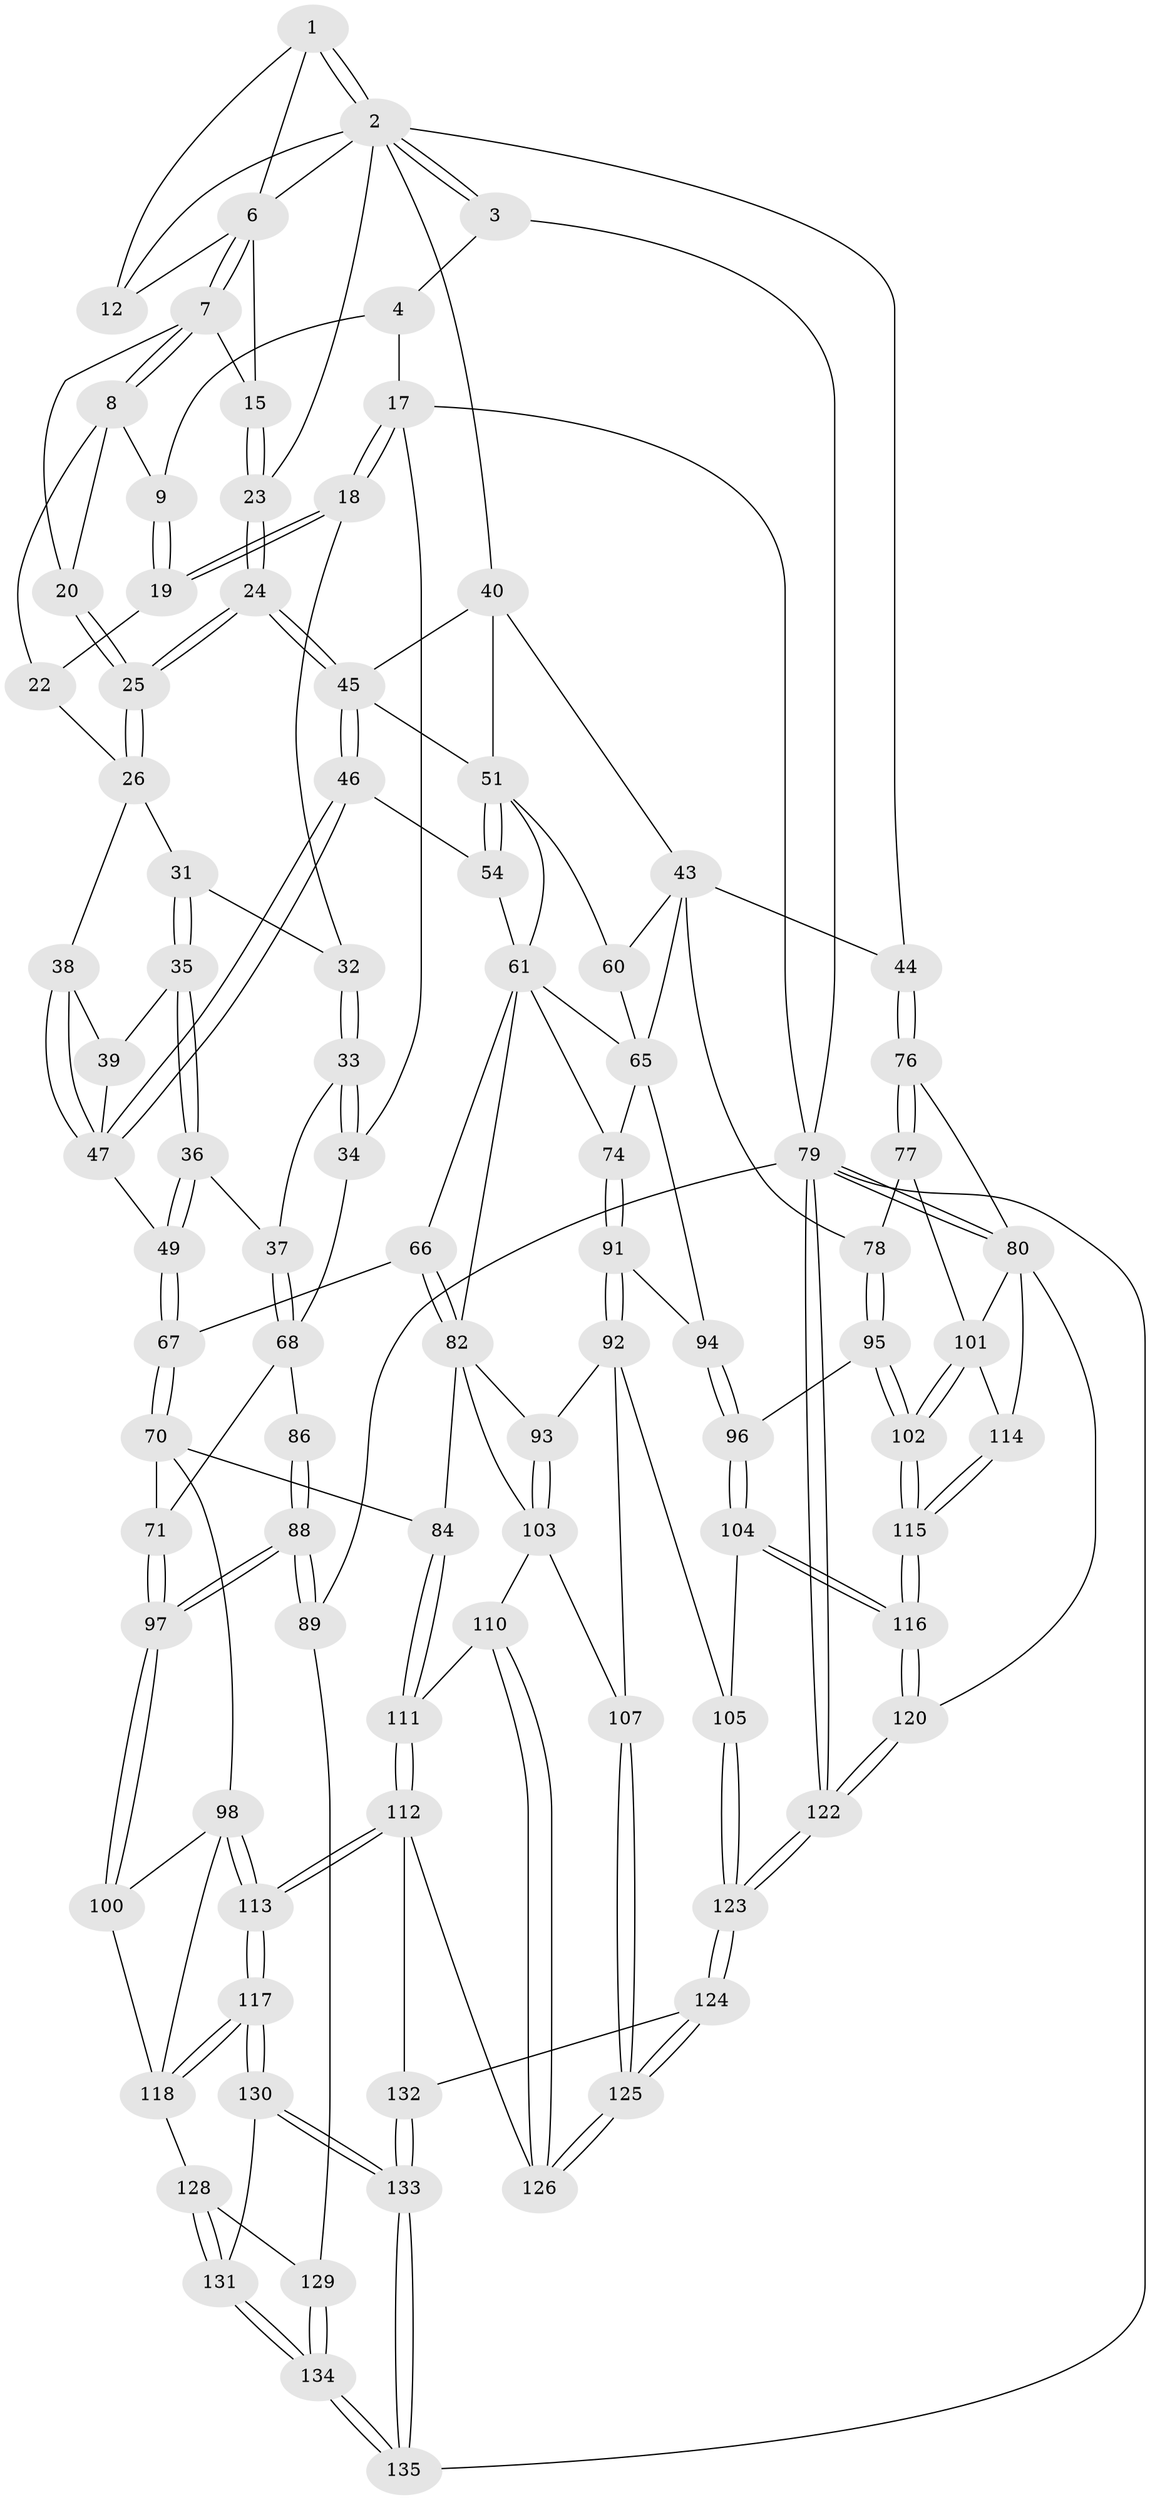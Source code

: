 // original degree distribution, {3: 0.022222222222222223, 5: 0.4962962962962963, 6: 0.23703703703703705, 4: 0.24444444444444444}
// Generated by graph-tools (version 1.1) at 2025/21/03/04/25 18:21:39]
// undirected, 94 vertices, 229 edges
graph export_dot {
graph [start="1"]
  node [color=gray90,style=filled];
  1 [pos="+0.5814818041592063+0",super="+5"];
  2 [pos="+0.7247622246592214+0",super="+10"];
  3 [pos="+1+0"];
  4 [pos="+0.22894207364816901+0"];
  6 [pos="+0.4779519647845679+0.07822848919629297",super="+13"];
  7 [pos="+0.4345272580960286+0.11488283221248165",super="+16"];
  8 [pos="+0.38263151456960665+0.126228662478078",super="+21"];
  9 [pos="+0.22257804050983016+0.011616075227716082"];
  12 [pos="+0.5747552991961351+0.11022391111523322"];
  15 [pos="+0.5383122143832002+0.21180823198090346"];
  17 [pos="+0+0.2567962883766762"];
  18 [pos="+0.1497646896648691+0.13537295975828628"];
  19 [pos="+0.15523486080245938+0.12785689253189012"];
  20 [pos="+0.4284691119332308+0.21928431160022122"];
  22 [pos="+0.3528700942382279+0.23223548930177737"];
  23 [pos="+0.5334516113695589+0.27522255961708114"];
  24 [pos="+0.5144518318719342+0.3261589773226075"];
  25 [pos="+0.5034910857092129+0.3178958034816042"];
  26 [pos="+0.3486704798576827+0.26145398169704887",super="+27"];
  31 [pos="+0.22495825363985744+0.24806469953674132"];
  32 [pos="+0.17129726371048065+0.19002887289128545"];
  33 [pos="+0.13578612347515553+0.3596530825471529"];
  34 [pos="+0+0.30115284010378573"];
  35 [pos="+0.23683145626247631+0.2860002406657524"];
  36 [pos="+0.22474057777705653+0.44379720562430675"];
  37 [pos="+0.2138952126452587+0.445144051741839"];
  38 [pos="+0.33756341397420286+0.3041138092822159"];
  39 [pos="+0.3226010479786147+0.31531505867007165"];
  40 [pos="+0.7372911751907776+0.26139205098006296",super="+41"];
  43 [pos="+0.9167433676543225+0.35145548080175004",super="+58"];
  44 [pos="+1+0.21360808259187627"];
  45 [pos="+0.5183536543861508+0.3511365786029513",super="+50"];
  46 [pos="+0.4793006987333624+0.4224156703487934"];
  47 [pos="+0.4544291716094701+0.41817670105236077",super="+48"];
  49 [pos="+0.23618179081391838+0.4461258713911581"];
  51 [pos="+0.6445050386893089+0.3837864807029248",super="+52"];
  54 [pos="+0.6575227442313711+0.4550425261816963",super="+55"];
  60 [pos="+0.7614851163092584+0.5331293258417067"];
  61 [pos="+0.6658124147128234+0.502582940711555",super="+62"];
  65 [pos="+0.7064458683030402+0.5388620241083472",super="+73"];
  66 [pos="+0.31733579056493355+0.5654897431760393"];
  67 [pos="+0.29937531253777305+0.5529459592219612"];
  68 [pos="+0.163970567129399+0.4869903337947469",super="+69+72"];
  70 [pos="+0.18924321045629397+0.6549872210460874",super="+85"];
  71 [pos="+0.18623922269724622+0.6528840606284292"];
  74 [pos="+0.5789033207579246+0.5878167682732364"];
  76 [pos="+1+0.6618915672623702"];
  77 [pos="+0.9142449914016262+0.6275529212624883"];
  78 [pos="+0.8836485347171075+0.6105721020018743"];
  79 [pos="+1+1",super="+90"];
  80 [pos="+1+0.8456743452810673",super="+119+81"];
  82 [pos="+0.3411281136010864+0.6797174747219129",super="+87+83"];
  84 [pos="+0.3003390118021989+0.745132123478034"];
  86 [pos="+0+0.6877446908779321"];
  88 [pos="+0+0.7324293795751388"];
  89 [pos="+0+0.7459343961977588"];
  91 [pos="+0.5486449072825024+0.7178605299258994"];
  92 [pos="+0.5210049657703715+0.7318879125957143",super="+106"];
  93 [pos="+0.4995144663693198+0.7254865593037896"];
  94 [pos="+0.6718269602186735+0.69911480083844"];
  95 [pos="+0.7427118008821523+0.7630553680638812"];
  96 [pos="+0.7017889269315797+0.7609632062931829"];
  97 [pos="+0+0.7447037769268993"];
  98 [pos="+0.14993859110263358+0.8085169608165866",super="+99"];
  100 [pos="+0.008583581776170714+0.79440405439171"];
  101 [pos="+0.8729608781366853+0.7853795657080137",super="+109"];
  102 [pos="+0.8051934370807992+0.8025256093440593"];
  103 [pos="+0.4352606552274292+0.7773530119953935",super="+108"];
  104 [pos="+0.6576784065922832+0.8289401611895619"];
  105 [pos="+0.6441943202882129+0.8380357177042322"];
  107 [pos="+0.5686633368382097+0.8744318621947575"];
  110 [pos="+0.4210174843838543+0.8899174420386604"];
  111 [pos="+0.316322388060301+0.8745464947192276"];
  112 [pos="+0.29422548777131213+0.910071158426443",super="+127"];
  113 [pos="+0.20861880329815927+0.9409083098636716"];
  114 [pos="+0.8853893848399721+0.883962385100713"];
  115 [pos="+0.8194683718890564+0.9294856646190184"];
  116 [pos="+0.8086066170620286+0.9615893222499454"];
  117 [pos="+0.19693196865581303+0.9618307348117285"];
  118 [pos="+0.11224637101015601+0.9328752814404209",super="+121"];
  120 [pos="+0.8116115426097718+1"];
  122 [pos="+0.7951858185579739+1"];
  123 [pos="+0.7847826603665273+1"];
  124 [pos="+0.5312181579104039+1"];
  125 [pos="+0.5270532538030975+1"];
  126 [pos="+0.43647717375682193+0.9900646800534406"];
  128 [pos="+0.06503256309856537+0.9660154361562708"];
  129 [pos="+0+0.9318526824131681"];
  130 [pos="+0.19253358787435979+0.9913278925614396"];
  131 [pos="+0.06564278185127018+0.969338926644061"];
  132 [pos="+0.3920555799888106+1"];
  133 [pos="+0.18002373365469945+1"];
  134 [pos="+0.05367667715709948+1"];
  135 [pos="+0.06439364485130206+1"];
  1 -- 2;
  1 -- 2;
  1 -- 12;
  1 -- 6;
  2 -- 3 [weight=2];
  2 -- 3;
  2 -- 6;
  2 -- 23;
  2 -- 40;
  2 -- 12;
  2 -- 44;
  3 -- 4;
  3 -- 79;
  4 -- 9;
  4 -- 17;
  6 -- 7;
  6 -- 7;
  6 -- 12;
  6 -- 15;
  7 -- 8;
  7 -- 8;
  7 -- 15;
  7 -- 20;
  8 -- 9;
  8 -- 20;
  8 -- 22;
  9 -- 19;
  9 -- 19;
  15 -- 23;
  15 -- 23;
  17 -- 18;
  17 -- 18;
  17 -- 34;
  17 -- 79;
  18 -- 19;
  18 -- 19;
  18 -- 32;
  19 -- 22;
  20 -- 25;
  20 -- 25;
  22 -- 26;
  23 -- 24;
  23 -- 24;
  24 -- 25;
  24 -- 25;
  24 -- 45;
  24 -- 45;
  25 -- 26;
  25 -- 26;
  26 -- 38;
  26 -- 31;
  31 -- 32;
  31 -- 35;
  31 -- 35;
  32 -- 33;
  32 -- 33;
  33 -- 34;
  33 -- 34;
  33 -- 37;
  34 -- 68;
  35 -- 36;
  35 -- 36;
  35 -- 39;
  36 -- 37;
  36 -- 49;
  36 -- 49;
  37 -- 68;
  37 -- 68;
  38 -- 39;
  38 -- 47;
  38 -- 47;
  39 -- 47;
  40 -- 45;
  40 -- 43;
  40 -- 51;
  43 -- 44;
  43 -- 65;
  43 -- 60;
  43 -- 78;
  44 -- 76;
  44 -- 76;
  45 -- 46;
  45 -- 46;
  45 -- 51;
  46 -- 47;
  46 -- 47;
  46 -- 54;
  47 -- 49;
  49 -- 67;
  49 -- 67;
  51 -- 54 [weight=2];
  51 -- 54;
  51 -- 60;
  51 -- 61;
  54 -- 61;
  60 -- 65;
  61 -- 65;
  61 -- 82;
  61 -- 66;
  61 -- 74;
  65 -- 74;
  65 -- 94;
  66 -- 67;
  66 -- 82;
  66 -- 82;
  67 -- 70;
  67 -- 70;
  68 -- 86 [weight=2];
  68 -- 71;
  70 -- 71;
  70 -- 98;
  70 -- 84;
  71 -- 97;
  71 -- 97;
  74 -- 91;
  74 -- 91;
  76 -- 77;
  76 -- 77;
  76 -- 80;
  77 -- 78;
  77 -- 101;
  78 -- 95;
  78 -- 95;
  79 -- 80;
  79 -- 80;
  79 -- 122;
  79 -- 122;
  79 -- 89;
  79 -- 135;
  80 -- 114;
  80 -- 120;
  80 -- 101;
  82 -- 93;
  82 -- 84;
  82 -- 103;
  84 -- 111;
  84 -- 111;
  86 -- 88;
  86 -- 88;
  88 -- 89;
  88 -- 89;
  88 -- 97;
  88 -- 97;
  89 -- 129;
  91 -- 92;
  91 -- 92;
  91 -- 94;
  92 -- 93;
  92 -- 105;
  92 -- 107;
  93 -- 103;
  93 -- 103;
  94 -- 96;
  94 -- 96;
  95 -- 96;
  95 -- 102;
  95 -- 102;
  96 -- 104;
  96 -- 104;
  97 -- 100;
  97 -- 100;
  98 -- 113;
  98 -- 113;
  98 -- 100;
  98 -- 118;
  100 -- 118;
  101 -- 102;
  101 -- 102;
  101 -- 114;
  102 -- 115;
  102 -- 115;
  103 -- 107;
  103 -- 110;
  104 -- 105;
  104 -- 116;
  104 -- 116;
  105 -- 123;
  105 -- 123;
  107 -- 125;
  107 -- 125;
  110 -- 111;
  110 -- 126;
  110 -- 126;
  111 -- 112;
  111 -- 112;
  112 -- 113;
  112 -- 113;
  112 -- 132;
  112 -- 126;
  113 -- 117;
  113 -- 117;
  114 -- 115;
  114 -- 115;
  115 -- 116;
  115 -- 116;
  116 -- 120;
  116 -- 120;
  117 -- 118;
  117 -- 118;
  117 -- 130;
  117 -- 130;
  118 -- 128;
  120 -- 122;
  120 -- 122;
  122 -- 123;
  122 -- 123;
  123 -- 124;
  123 -- 124;
  124 -- 125;
  124 -- 125;
  124 -- 132;
  125 -- 126;
  125 -- 126;
  128 -- 129;
  128 -- 131;
  128 -- 131;
  129 -- 134;
  129 -- 134;
  130 -- 131;
  130 -- 133;
  130 -- 133;
  131 -- 134;
  131 -- 134;
  132 -- 133;
  132 -- 133;
  133 -- 135;
  133 -- 135;
  134 -- 135;
  134 -- 135;
}
